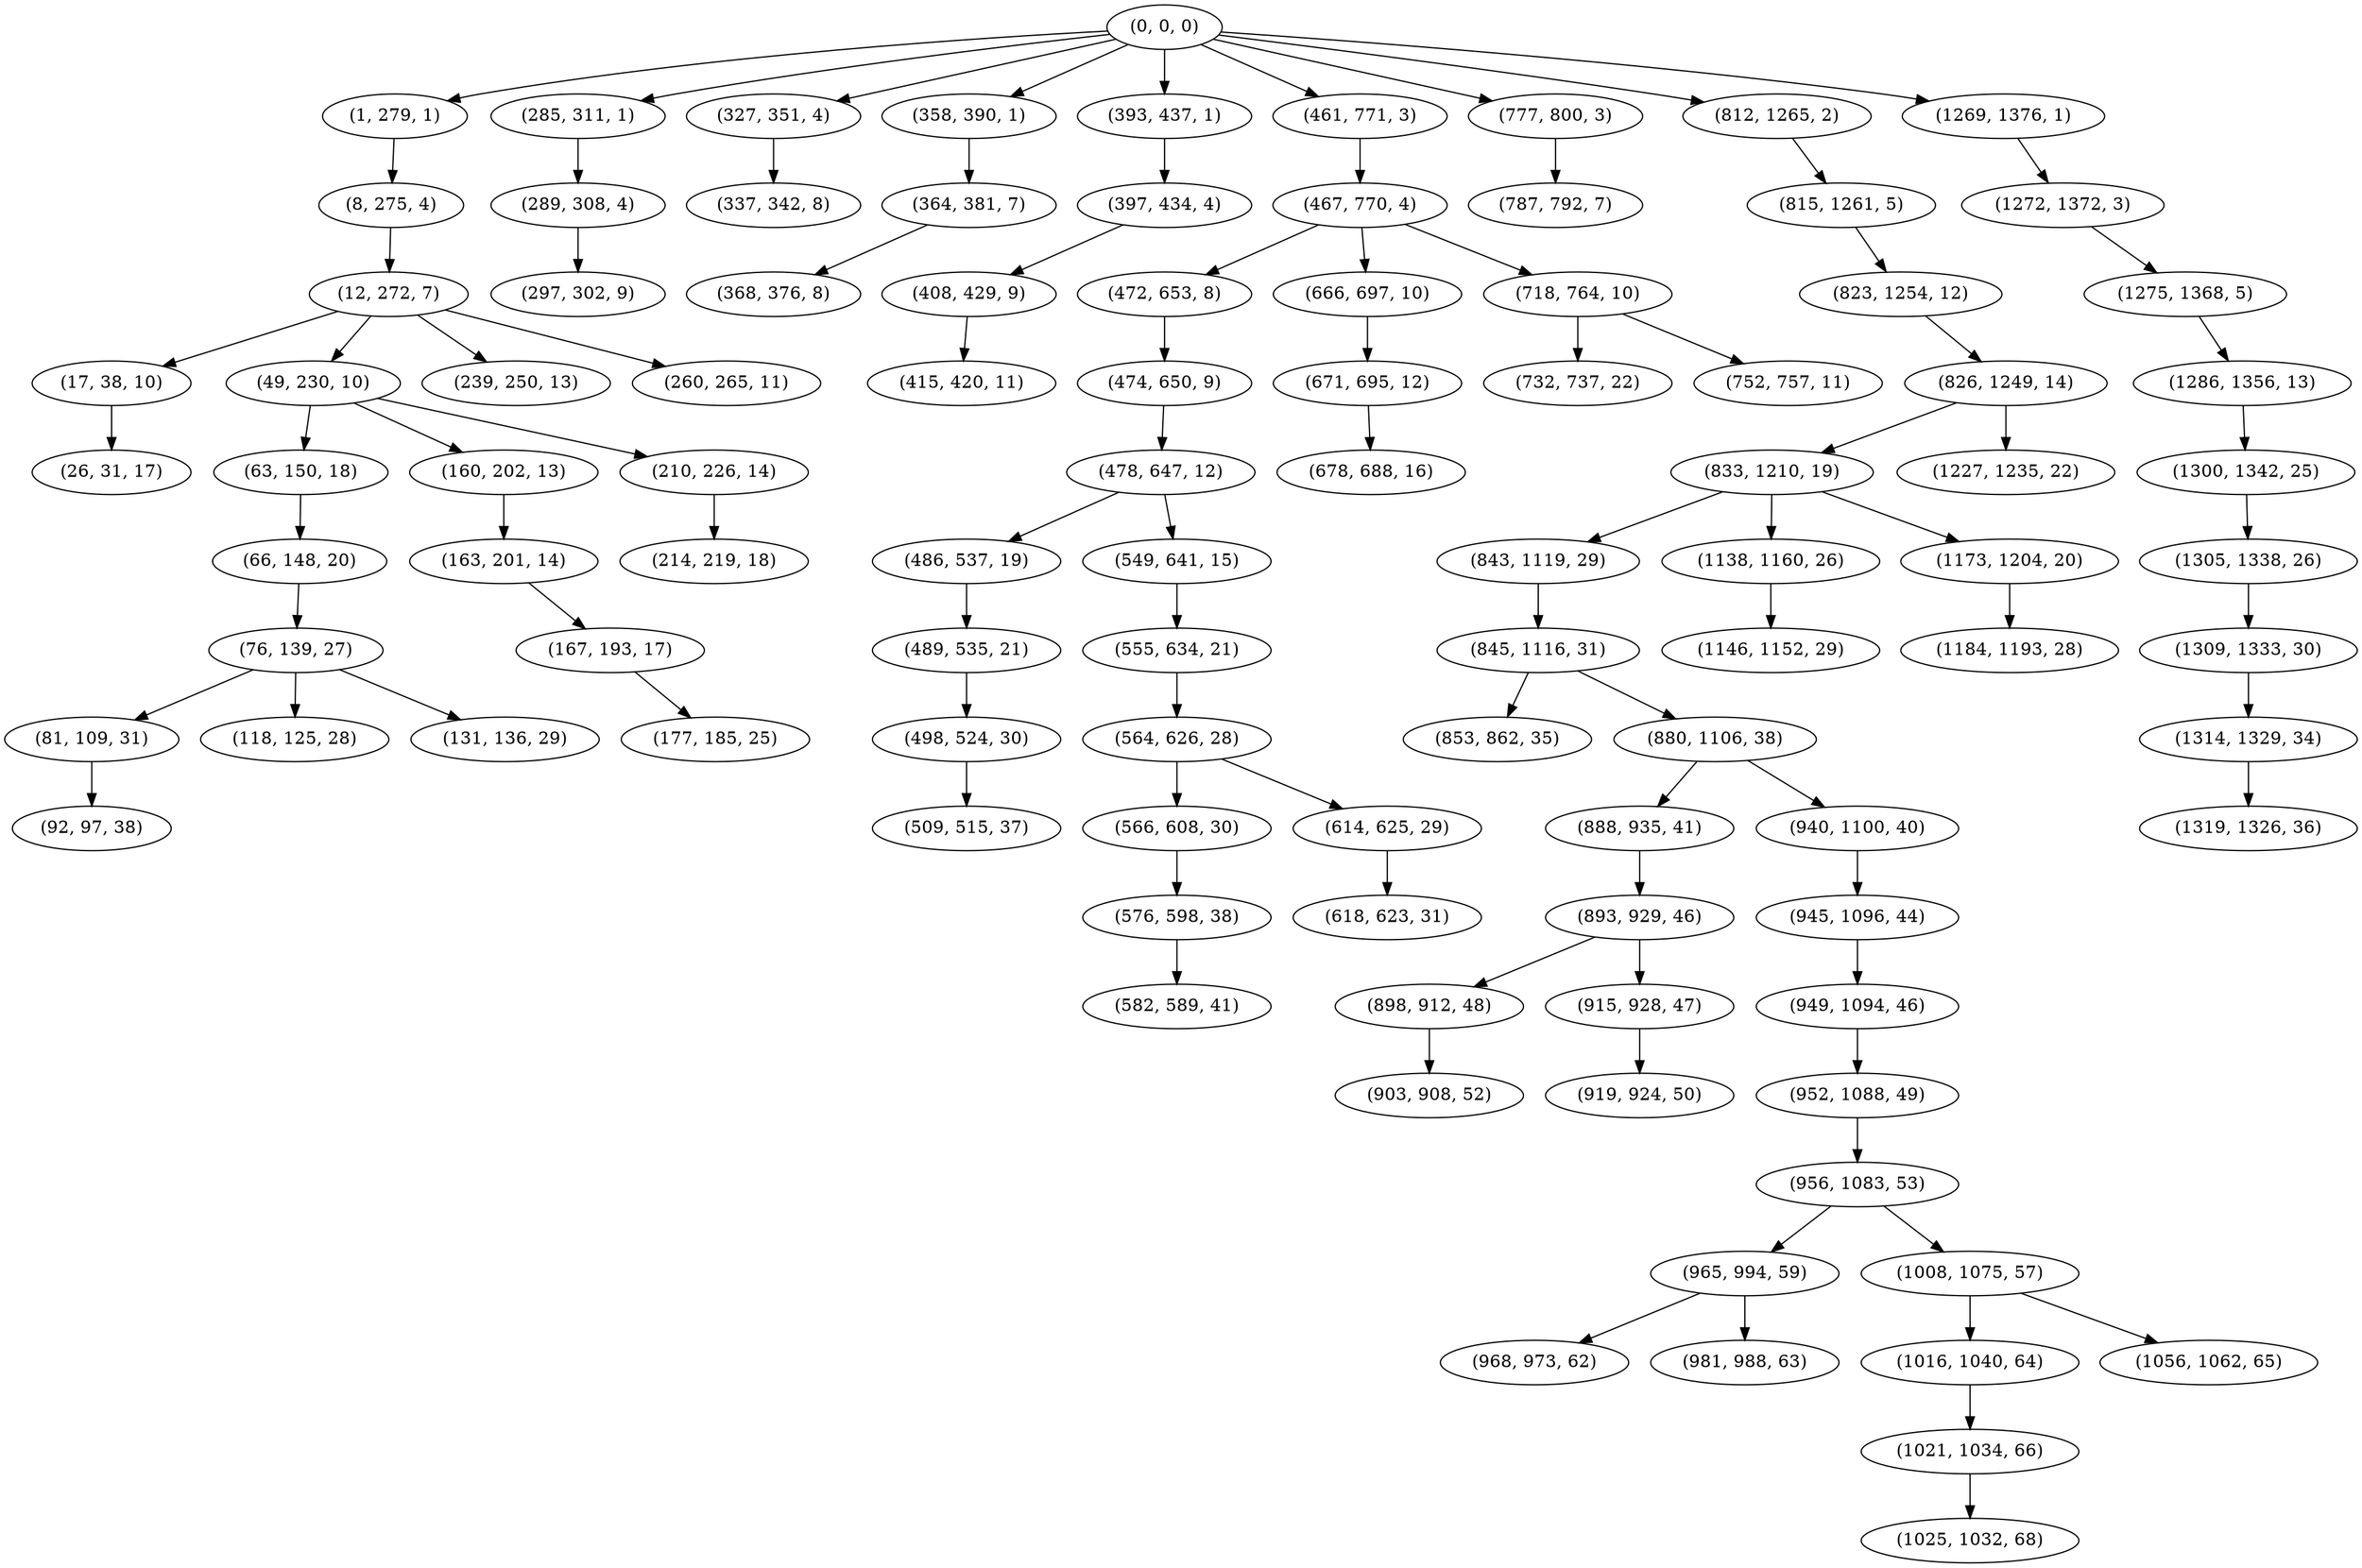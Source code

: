 digraph tree {
    "(0, 0, 0)";
    "(1, 279, 1)";
    "(8, 275, 4)";
    "(12, 272, 7)";
    "(17, 38, 10)";
    "(26, 31, 17)";
    "(49, 230, 10)";
    "(63, 150, 18)";
    "(66, 148, 20)";
    "(76, 139, 27)";
    "(81, 109, 31)";
    "(92, 97, 38)";
    "(118, 125, 28)";
    "(131, 136, 29)";
    "(160, 202, 13)";
    "(163, 201, 14)";
    "(167, 193, 17)";
    "(177, 185, 25)";
    "(210, 226, 14)";
    "(214, 219, 18)";
    "(239, 250, 13)";
    "(260, 265, 11)";
    "(285, 311, 1)";
    "(289, 308, 4)";
    "(297, 302, 9)";
    "(327, 351, 4)";
    "(337, 342, 8)";
    "(358, 390, 1)";
    "(364, 381, 7)";
    "(368, 376, 8)";
    "(393, 437, 1)";
    "(397, 434, 4)";
    "(408, 429, 9)";
    "(415, 420, 11)";
    "(461, 771, 3)";
    "(467, 770, 4)";
    "(472, 653, 8)";
    "(474, 650, 9)";
    "(478, 647, 12)";
    "(486, 537, 19)";
    "(489, 535, 21)";
    "(498, 524, 30)";
    "(509, 515, 37)";
    "(549, 641, 15)";
    "(555, 634, 21)";
    "(564, 626, 28)";
    "(566, 608, 30)";
    "(576, 598, 38)";
    "(582, 589, 41)";
    "(614, 625, 29)";
    "(618, 623, 31)";
    "(666, 697, 10)";
    "(671, 695, 12)";
    "(678, 688, 16)";
    "(718, 764, 10)";
    "(732, 737, 22)";
    "(752, 757, 11)";
    "(777, 800, 3)";
    "(787, 792, 7)";
    "(812, 1265, 2)";
    "(815, 1261, 5)";
    "(823, 1254, 12)";
    "(826, 1249, 14)";
    "(833, 1210, 19)";
    "(843, 1119, 29)";
    "(845, 1116, 31)";
    "(853, 862, 35)";
    "(880, 1106, 38)";
    "(888, 935, 41)";
    "(893, 929, 46)";
    "(898, 912, 48)";
    "(903, 908, 52)";
    "(915, 928, 47)";
    "(919, 924, 50)";
    "(940, 1100, 40)";
    "(945, 1096, 44)";
    "(949, 1094, 46)";
    "(952, 1088, 49)";
    "(956, 1083, 53)";
    "(965, 994, 59)";
    "(968, 973, 62)";
    "(981, 988, 63)";
    "(1008, 1075, 57)";
    "(1016, 1040, 64)";
    "(1021, 1034, 66)";
    "(1025, 1032, 68)";
    "(1056, 1062, 65)";
    "(1138, 1160, 26)";
    "(1146, 1152, 29)";
    "(1173, 1204, 20)";
    "(1184, 1193, 28)";
    "(1227, 1235, 22)";
    "(1269, 1376, 1)";
    "(1272, 1372, 3)";
    "(1275, 1368, 5)";
    "(1286, 1356, 13)";
    "(1300, 1342, 25)";
    "(1305, 1338, 26)";
    "(1309, 1333, 30)";
    "(1314, 1329, 34)";
    "(1319, 1326, 36)";
    "(0, 0, 0)" -> "(1, 279, 1)";
    "(0, 0, 0)" -> "(285, 311, 1)";
    "(0, 0, 0)" -> "(327, 351, 4)";
    "(0, 0, 0)" -> "(358, 390, 1)";
    "(0, 0, 0)" -> "(393, 437, 1)";
    "(0, 0, 0)" -> "(461, 771, 3)";
    "(0, 0, 0)" -> "(777, 800, 3)";
    "(0, 0, 0)" -> "(812, 1265, 2)";
    "(0, 0, 0)" -> "(1269, 1376, 1)";
    "(1, 279, 1)" -> "(8, 275, 4)";
    "(8, 275, 4)" -> "(12, 272, 7)";
    "(12, 272, 7)" -> "(17, 38, 10)";
    "(12, 272, 7)" -> "(49, 230, 10)";
    "(12, 272, 7)" -> "(239, 250, 13)";
    "(12, 272, 7)" -> "(260, 265, 11)";
    "(17, 38, 10)" -> "(26, 31, 17)";
    "(49, 230, 10)" -> "(63, 150, 18)";
    "(49, 230, 10)" -> "(160, 202, 13)";
    "(49, 230, 10)" -> "(210, 226, 14)";
    "(63, 150, 18)" -> "(66, 148, 20)";
    "(66, 148, 20)" -> "(76, 139, 27)";
    "(76, 139, 27)" -> "(81, 109, 31)";
    "(76, 139, 27)" -> "(118, 125, 28)";
    "(76, 139, 27)" -> "(131, 136, 29)";
    "(81, 109, 31)" -> "(92, 97, 38)";
    "(160, 202, 13)" -> "(163, 201, 14)";
    "(163, 201, 14)" -> "(167, 193, 17)";
    "(167, 193, 17)" -> "(177, 185, 25)";
    "(210, 226, 14)" -> "(214, 219, 18)";
    "(285, 311, 1)" -> "(289, 308, 4)";
    "(289, 308, 4)" -> "(297, 302, 9)";
    "(327, 351, 4)" -> "(337, 342, 8)";
    "(358, 390, 1)" -> "(364, 381, 7)";
    "(364, 381, 7)" -> "(368, 376, 8)";
    "(393, 437, 1)" -> "(397, 434, 4)";
    "(397, 434, 4)" -> "(408, 429, 9)";
    "(408, 429, 9)" -> "(415, 420, 11)";
    "(461, 771, 3)" -> "(467, 770, 4)";
    "(467, 770, 4)" -> "(472, 653, 8)";
    "(467, 770, 4)" -> "(666, 697, 10)";
    "(467, 770, 4)" -> "(718, 764, 10)";
    "(472, 653, 8)" -> "(474, 650, 9)";
    "(474, 650, 9)" -> "(478, 647, 12)";
    "(478, 647, 12)" -> "(486, 537, 19)";
    "(478, 647, 12)" -> "(549, 641, 15)";
    "(486, 537, 19)" -> "(489, 535, 21)";
    "(489, 535, 21)" -> "(498, 524, 30)";
    "(498, 524, 30)" -> "(509, 515, 37)";
    "(549, 641, 15)" -> "(555, 634, 21)";
    "(555, 634, 21)" -> "(564, 626, 28)";
    "(564, 626, 28)" -> "(566, 608, 30)";
    "(564, 626, 28)" -> "(614, 625, 29)";
    "(566, 608, 30)" -> "(576, 598, 38)";
    "(576, 598, 38)" -> "(582, 589, 41)";
    "(614, 625, 29)" -> "(618, 623, 31)";
    "(666, 697, 10)" -> "(671, 695, 12)";
    "(671, 695, 12)" -> "(678, 688, 16)";
    "(718, 764, 10)" -> "(732, 737, 22)";
    "(718, 764, 10)" -> "(752, 757, 11)";
    "(777, 800, 3)" -> "(787, 792, 7)";
    "(812, 1265, 2)" -> "(815, 1261, 5)";
    "(815, 1261, 5)" -> "(823, 1254, 12)";
    "(823, 1254, 12)" -> "(826, 1249, 14)";
    "(826, 1249, 14)" -> "(833, 1210, 19)";
    "(826, 1249, 14)" -> "(1227, 1235, 22)";
    "(833, 1210, 19)" -> "(843, 1119, 29)";
    "(833, 1210, 19)" -> "(1138, 1160, 26)";
    "(833, 1210, 19)" -> "(1173, 1204, 20)";
    "(843, 1119, 29)" -> "(845, 1116, 31)";
    "(845, 1116, 31)" -> "(853, 862, 35)";
    "(845, 1116, 31)" -> "(880, 1106, 38)";
    "(880, 1106, 38)" -> "(888, 935, 41)";
    "(880, 1106, 38)" -> "(940, 1100, 40)";
    "(888, 935, 41)" -> "(893, 929, 46)";
    "(893, 929, 46)" -> "(898, 912, 48)";
    "(893, 929, 46)" -> "(915, 928, 47)";
    "(898, 912, 48)" -> "(903, 908, 52)";
    "(915, 928, 47)" -> "(919, 924, 50)";
    "(940, 1100, 40)" -> "(945, 1096, 44)";
    "(945, 1096, 44)" -> "(949, 1094, 46)";
    "(949, 1094, 46)" -> "(952, 1088, 49)";
    "(952, 1088, 49)" -> "(956, 1083, 53)";
    "(956, 1083, 53)" -> "(965, 994, 59)";
    "(956, 1083, 53)" -> "(1008, 1075, 57)";
    "(965, 994, 59)" -> "(968, 973, 62)";
    "(965, 994, 59)" -> "(981, 988, 63)";
    "(1008, 1075, 57)" -> "(1016, 1040, 64)";
    "(1008, 1075, 57)" -> "(1056, 1062, 65)";
    "(1016, 1040, 64)" -> "(1021, 1034, 66)";
    "(1021, 1034, 66)" -> "(1025, 1032, 68)";
    "(1138, 1160, 26)" -> "(1146, 1152, 29)";
    "(1173, 1204, 20)" -> "(1184, 1193, 28)";
    "(1269, 1376, 1)" -> "(1272, 1372, 3)";
    "(1272, 1372, 3)" -> "(1275, 1368, 5)";
    "(1275, 1368, 5)" -> "(1286, 1356, 13)";
    "(1286, 1356, 13)" -> "(1300, 1342, 25)";
    "(1300, 1342, 25)" -> "(1305, 1338, 26)";
    "(1305, 1338, 26)" -> "(1309, 1333, 30)";
    "(1309, 1333, 30)" -> "(1314, 1329, 34)";
    "(1314, 1329, 34)" -> "(1319, 1326, 36)";
}
